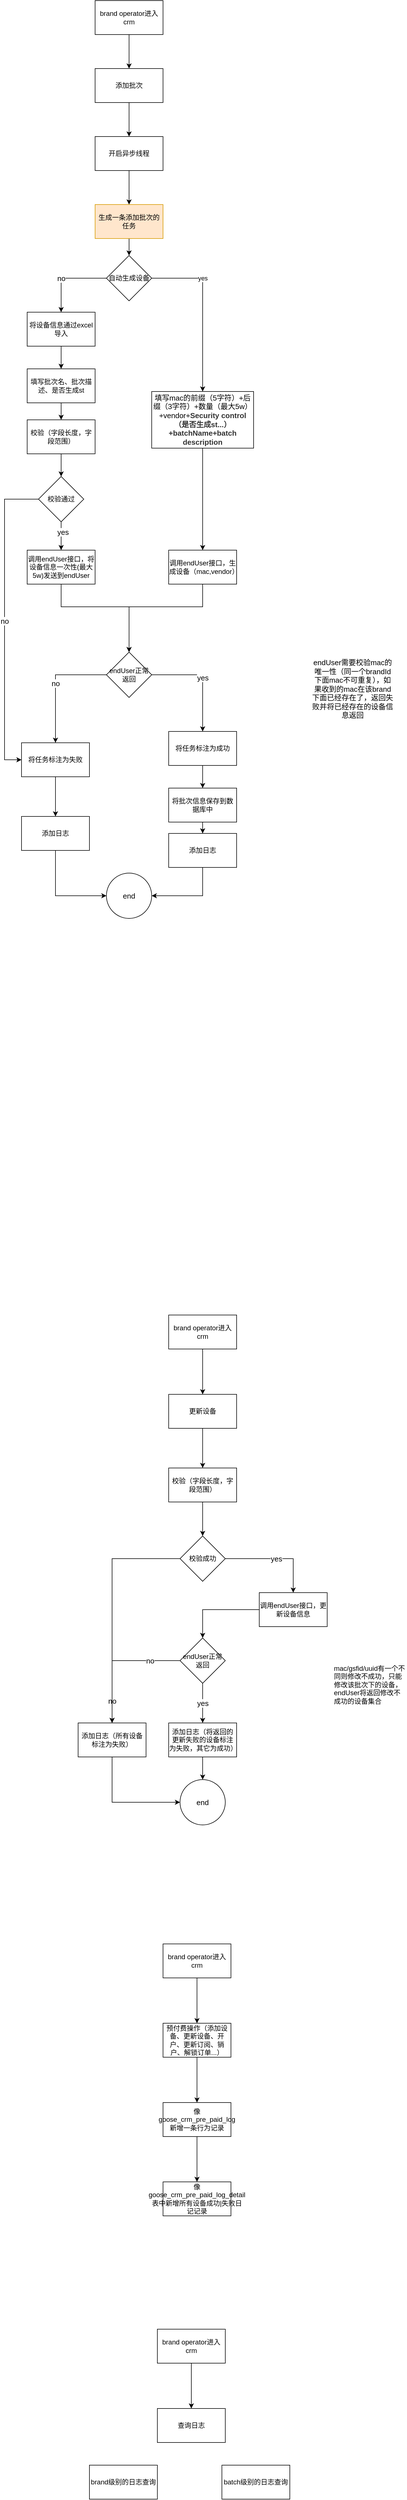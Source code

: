 <mxfile version="20.4.0" type="github">
  <diagram id="p1AXJYc_SpONw6VFGxzo" name="第 1 页">
    <mxGraphModel dx="1422" dy="1931" grid="1" gridSize="10" guides="1" tooltips="1" connect="1" arrows="1" fold="1" page="1" pageScale="1" pageWidth="827" pageHeight="1169" math="0" shadow="0">
      <root>
        <mxCell id="0" />
        <mxCell id="1" parent="0" />
        <mxCell id="GB9RlgLRgatuVVAukmtW-3" value="" style="edgeStyle=orthogonalEdgeStyle;rounded=0;orthogonalLoop=1;jettySize=auto;html=1;" parent="1" source="GB9RlgLRgatuVVAukmtW-1" target="GB9RlgLRgatuVVAukmtW-2" edge="1">
          <mxGeometry relative="1" as="geometry" />
        </mxCell>
        <mxCell id="GB9RlgLRgatuVVAukmtW-1" value="生成一条添加批次的任务" style="rounded=0;whiteSpace=wrap;html=1;fillColor=#FFE6CC;strokeColor=#d79b00;" parent="1" vertex="1">
          <mxGeometry x="190" y="10" width="120" height="60" as="geometry" />
        </mxCell>
        <mxCell id="GB9RlgLRgatuVVAukmtW-5" value="yes" style="edgeStyle=orthogonalEdgeStyle;rounded=0;orthogonalLoop=1;jettySize=auto;html=1;" parent="1" source="GB9RlgLRgatuVVAukmtW-2" target="GB9RlgLRgatuVVAukmtW-4" edge="1">
          <mxGeometry x="-0.379" relative="1" as="geometry">
            <Array as="points">
              <mxPoint x="380" y="140" />
            </Array>
            <mxPoint as="offset" />
          </mxGeometry>
        </mxCell>
        <mxCell id="GB9RlgLRgatuVVAukmtW-50" value="no" style="edgeStyle=orthogonalEdgeStyle;rounded=0;orthogonalLoop=1;jettySize=auto;html=1;fontSize=13;" parent="1" source="GB9RlgLRgatuVVAukmtW-2" target="GB9RlgLRgatuVVAukmtW-49" edge="1">
          <mxGeometry x="0.143" relative="1" as="geometry">
            <mxPoint as="offset" />
          </mxGeometry>
        </mxCell>
        <mxCell id="GB9RlgLRgatuVVAukmtW-2" value="自动生成设备" style="rhombus;whiteSpace=wrap;html=1;rounded=0;" parent="1" vertex="1">
          <mxGeometry x="210" y="100" width="80" height="80" as="geometry" />
        </mxCell>
        <mxCell id="ehhJM1RL-bTGxjUs8TGh-6" style="edgeStyle=orthogonalEdgeStyle;rounded=0;orthogonalLoop=1;jettySize=auto;html=1;" edge="1" parent="1" source="GB9RlgLRgatuVVAukmtW-4" target="GB9RlgLRgatuVVAukmtW-14">
          <mxGeometry relative="1" as="geometry" />
        </mxCell>
        <mxCell id="GB9RlgLRgatuVVAukmtW-4" value="&lt;font style=&quot;font-size: 13px;&quot;&gt;填写mac的前缀（5字符）+后缀（3字符）+数量（最大5w）+vendor+&lt;span style=&quot;color: rgb(51, 51, 51); font-family: &amp;quot;Arial Negreta&amp;quot;, &amp;quot;Arial Normal&amp;quot;, Arial, sans-serif; font-weight: 700; text-align: left;&quot;&gt;Security control（是否生成st...）+batchName+batch description&lt;/span&gt;&lt;/font&gt;" style="whiteSpace=wrap;html=1;rounded=0;" parent="1" vertex="1">
          <mxGeometry x="290" y="340" width="180" height="100" as="geometry" />
        </mxCell>
        <mxCell id="GB9RlgLRgatuVVAukmtW-21" value="" style="edgeStyle=orthogonalEdgeStyle;rounded=0;orthogonalLoop=1;jettySize=auto;html=1;fontSize=13;" parent="1" source="GB9RlgLRgatuVVAukmtW-14" target="GB9RlgLRgatuVVAukmtW-20" edge="1">
          <mxGeometry relative="1" as="geometry">
            <Array as="points">
              <mxPoint x="380" y="720" />
              <mxPoint x="250" y="720" />
            </Array>
          </mxGeometry>
        </mxCell>
        <mxCell id="GB9RlgLRgatuVVAukmtW-23" value="yes" style="edgeStyle=orthogonalEdgeStyle;rounded=0;orthogonalLoop=1;jettySize=auto;html=1;fontSize=13;entryX=0.5;entryY=0;entryDx=0;entryDy=0;" parent="1" source="GB9RlgLRgatuVVAukmtW-20" target="GB9RlgLRgatuVVAukmtW-39" edge="1">
          <mxGeometry relative="1" as="geometry">
            <mxPoint x="380" y="980" as="targetPoint" />
          </mxGeometry>
        </mxCell>
        <mxCell id="GB9RlgLRgatuVVAukmtW-31" value="no" style="edgeStyle=orthogonalEdgeStyle;rounded=0;orthogonalLoop=1;jettySize=auto;html=1;fontSize=13;entryX=0.5;entryY=0;entryDx=0;entryDy=0;" parent="1" source="GB9RlgLRgatuVVAukmtW-20" target="GB9RlgLRgatuVVAukmtW-33" edge="1">
          <mxGeometry relative="1" as="geometry">
            <mxPoint x="180" y="850" as="targetPoint" />
          </mxGeometry>
        </mxCell>
        <mxCell id="GB9RlgLRgatuVVAukmtW-20" value="endUser正常返回" style="rhombus;whiteSpace=wrap;html=1;rounded=0;" parent="1" vertex="1">
          <mxGeometry x="210" y="800" width="80" height="80" as="geometry" />
        </mxCell>
        <mxCell id="GB9RlgLRgatuVVAukmtW-24" value="end" style="ellipse;whiteSpace=wrap;html=1;aspect=fixed;fontSize=13;" parent="1" vertex="1">
          <mxGeometry x="210" y="1190" width="80" height="80" as="geometry" />
        </mxCell>
        <mxCell id="ehhJM1RL-bTGxjUs8TGh-2" value="" style="edgeStyle=orthogonalEdgeStyle;rounded=0;orthogonalLoop=1;jettySize=auto;html=1;" edge="1" parent="1" source="GB9RlgLRgatuVVAukmtW-33" target="ehhJM1RL-bTGxjUs8TGh-1">
          <mxGeometry relative="1" as="geometry" />
        </mxCell>
        <mxCell id="GB9RlgLRgatuVVAukmtW-33" value="将任务标注为失败" style="whiteSpace=wrap;html=1;rounded=0;" parent="1" vertex="1">
          <mxGeometry x="60" y="960" width="120" height="60" as="geometry" />
        </mxCell>
        <mxCell id="GB9RlgLRgatuVVAukmtW-59" value="" style="edgeStyle=orthogonalEdgeStyle;rounded=0;orthogonalLoop=1;jettySize=auto;html=1;fontSize=13;" parent="1" source="GB9RlgLRgatuVVAukmtW-35" target="GB9RlgLRgatuVVAukmtW-58" edge="1">
          <mxGeometry relative="1" as="geometry" />
        </mxCell>
        <mxCell id="GB9RlgLRgatuVVAukmtW-35" value="添加批次" style="rounded=0;whiteSpace=wrap;html=1;" parent="1" vertex="1">
          <mxGeometry x="190" y="-230" width="120" height="60" as="geometry" />
        </mxCell>
        <mxCell id="GB9RlgLRgatuVVAukmtW-38" value="" style="edgeStyle=orthogonalEdgeStyle;rounded=0;orthogonalLoop=1;jettySize=auto;html=1;fontSize=13;" parent="1" source="GB9RlgLRgatuVVAukmtW-37" target="GB9RlgLRgatuVVAukmtW-35" edge="1">
          <mxGeometry relative="1" as="geometry" />
        </mxCell>
        <mxCell id="GB9RlgLRgatuVVAukmtW-37" value="brand operator进入crm" style="rounded=0;whiteSpace=wrap;html=1;" parent="1" vertex="1">
          <mxGeometry x="190" y="-350" width="120" height="60" as="geometry" />
        </mxCell>
        <mxCell id="GB9RlgLRgatuVVAukmtW-128" value="" style="edgeStyle=orthogonalEdgeStyle;rounded=0;orthogonalLoop=1;jettySize=auto;html=1;fontSize=13;" parent="1" source="GB9RlgLRgatuVVAukmtW-39" target="GB9RlgLRgatuVVAukmtW-127" edge="1">
          <mxGeometry relative="1" as="geometry" />
        </mxCell>
        <mxCell id="GB9RlgLRgatuVVAukmtW-39" value="将任务标注为成功" style="whiteSpace=wrap;html=1;rounded=0;" parent="1" vertex="1">
          <mxGeometry x="320" y="940" width="120" height="60" as="geometry" />
        </mxCell>
        <mxCell id="GB9RlgLRgatuVVAukmtW-46" value="endUser需要校验mac的唯一性（同一个brandId下面mac不可重复），如果收到的mac在该brand下面已经存在了，返回失败并将已经存在的设备信息返回" style="text;html=1;strokeColor=none;fillColor=none;align=center;verticalAlign=middle;whiteSpace=wrap;rounded=0;fontSize=13;" parent="1" vertex="1">
          <mxGeometry x="570" y="800" width="150" height="130" as="geometry" />
        </mxCell>
        <mxCell id="GB9RlgLRgatuVVAukmtW-77" value="" style="edgeStyle=orthogonalEdgeStyle;rounded=0;orthogonalLoop=1;jettySize=auto;html=1;fontSize=13;" parent="1" source="GB9RlgLRgatuVVAukmtW-49" target="GB9RlgLRgatuVVAukmtW-76" edge="1">
          <mxGeometry relative="1" as="geometry" />
        </mxCell>
        <mxCell id="GB9RlgLRgatuVVAukmtW-49" value="将设备信息通过excel导入" style="whiteSpace=wrap;html=1;rounded=0;" parent="1" vertex="1">
          <mxGeometry x="70" y="200" width="120" height="60" as="geometry" />
        </mxCell>
        <mxCell id="GB9RlgLRgatuVVAukmtW-54" value="" style="edgeStyle=orthogonalEdgeStyle;rounded=0;orthogonalLoop=1;jettySize=auto;html=1;fontSize=13;" parent="1" source="GB9RlgLRgatuVVAukmtW-51" target="GB9RlgLRgatuVVAukmtW-53" edge="1">
          <mxGeometry relative="1" as="geometry" />
        </mxCell>
        <mxCell id="GB9RlgLRgatuVVAukmtW-51" value="校验（字段长度，字段范围）" style="whiteSpace=wrap;html=1;rounded=0;" parent="1" vertex="1">
          <mxGeometry x="70" y="390" width="120" height="60" as="geometry" />
        </mxCell>
        <mxCell id="GB9RlgLRgatuVVAukmtW-56" value="no" style="edgeStyle=orthogonalEdgeStyle;rounded=0;orthogonalLoop=1;jettySize=auto;html=1;fontSize=13;entryX=0;entryY=0.5;entryDx=0;entryDy=0;" parent="1" source="GB9RlgLRgatuVVAukmtW-53" target="GB9RlgLRgatuVVAukmtW-33" edge="1">
          <mxGeometry relative="1" as="geometry">
            <mxPoint x="340" y="1620" as="targetPoint" />
            <Array as="points">
              <mxPoint x="30" y="530" />
              <mxPoint x="30" y="990" />
            </Array>
          </mxGeometry>
        </mxCell>
        <mxCell id="GB9RlgLRgatuVVAukmtW-125" style="edgeStyle=orthogonalEdgeStyle;rounded=0;orthogonalLoop=1;jettySize=auto;html=1;entryX=0.5;entryY=0;entryDx=0;entryDy=0;fontSize=13;" parent="1" source="GB9RlgLRgatuVVAukmtW-53" target="GB9RlgLRgatuVVAukmtW-79" edge="1">
          <mxGeometry relative="1" as="geometry" />
        </mxCell>
        <mxCell id="GB9RlgLRgatuVVAukmtW-126" value="yes" style="edgeLabel;html=1;align=center;verticalAlign=middle;resizable=0;points=[];fontSize=13;" parent="GB9RlgLRgatuVVAukmtW-125" vertex="1" connectable="0">
          <mxGeometry x="-0.306" y="3" relative="1" as="geometry">
            <mxPoint as="offset" />
          </mxGeometry>
        </mxCell>
        <mxCell id="GB9RlgLRgatuVVAukmtW-53" value="校验通过" style="rhombus;whiteSpace=wrap;html=1;rounded=0;" parent="1" vertex="1">
          <mxGeometry x="90" y="490" width="80" height="80" as="geometry" />
        </mxCell>
        <mxCell id="GB9RlgLRgatuVVAukmtW-60" value="" style="edgeStyle=orthogonalEdgeStyle;rounded=0;orthogonalLoop=1;jettySize=auto;html=1;fontSize=13;" parent="1" source="GB9RlgLRgatuVVAukmtW-58" target="GB9RlgLRgatuVVAukmtW-1" edge="1">
          <mxGeometry relative="1" as="geometry" />
        </mxCell>
        <mxCell id="GB9RlgLRgatuVVAukmtW-58" value="开启异步线程" style="rounded=0;whiteSpace=wrap;html=1;" parent="1" vertex="1">
          <mxGeometry x="190" y="-110" width="120" height="60" as="geometry" />
        </mxCell>
        <mxCell id="GB9RlgLRgatuVVAukmtW-78" value="" style="edgeStyle=orthogonalEdgeStyle;rounded=0;orthogonalLoop=1;jettySize=auto;html=1;fontSize=13;" parent="1" source="GB9RlgLRgatuVVAukmtW-76" target="GB9RlgLRgatuVVAukmtW-51" edge="1">
          <mxGeometry relative="1" as="geometry" />
        </mxCell>
        <mxCell id="GB9RlgLRgatuVVAukmtW-76" value="填写批次名、批次描述、是否生成st" style="whiteSpace=wrap;html=1;rounded=0;" parent="1" vertex="1">
          <mxGeometry x="70" y="300" width="120" height="60" as="geometry" />
        </mxCell>
        <mxCell id="GB9RlgLRgatuVVAukmtW-82" style="edgeStyle=orthogonalEdgeStyle;rounded=0;orthogonalLoop=1;jettySize=auto;html=1;entryX=0.5;entryY=0;entryDx=0;entryDy=0;fontSize=13;" parent="1" source="GB9RlgLRgatuVVAukmtW-79" target="GB9RlgLRgatuVVAukmtW-20" edge="1">
          <mxGeometry relative="1" as="geometry">
            <Array as="points">
              <mxPoint x="130" y="720" />
              <mxPoint x="250" y="720" />
            </Array>
          </mxGeometry>
        </mxCell>
        <mxCell id="GB9RlgLRgatuVVAukmtW-79" value="调用endUser接口，将设备信息一次性(最大5w)发送到endUser" style="whiteSpace=wrap;html=1;rounded=0;" parent="1" vertex="1">
          <mxGeometry x="70" y="620" width="120" height="60" as="geometry" />
        </mxCell>
        <mxCell id="GB9RlgLRgatuVVAukmtW-99" value="" style="edgeStyle=orthogonalEdgeStyle;rounded=0;orthogonalLoop=1;jettySize=auto;html=1;fontSize=13;entryX=0.5;entryY=0;entryDx=0;entryDy=0;" parent="1" source="GB9RlgLRgatuVVAukmtW-84" target="GB9RlgLRgatuVVAukmtW-89" edge="1">
          <mxGeometry relative="1" as="geometry">
            <mxPoint x="380" y="2090" as="targetPoint" />
          </mxGeometry>
        </mxCell>
        <mxCell id="GB9RlgLRgatuVVAukmtW-84" value="更新设备" style="rounded=0;whiteSpace=wrap;html=1;" parent="1" vertex="1">
          <mxGeometry x="320" y="2110" width="120" height="60" as="geometry" />
        </mxCell>
        <mxCell id="GB9RlgLRgatuVVAukmtW-85" value="" style="edgeStyle=orthogonalEdgeStyle;rounded=0;orthogonalLoop=1;jettySize=auto;html=1;fontSize=13;" parent="1" source="GB9RlgLRgatuVVAukmtW-86" target="GB9RlgLRgatuVVAukmtW-84" edge="1">
          <mxGeometry relative="1" as="geometry" />
        </mxCell>
        <mxCell id="GB9RlgLRgatuVVAukmtW-86" value="brand operator进入crm" style="rounded=0;whiteSpace=wrap;html=1;" parent="1" vertex="1">
          <mxGeometry x="320" y="1970" width="120" height="60" as="geometry" />
        </mxCell>
        <mxCell id="GB9RlgLRgatuVVAukmtW-92" value="" style="edgeStyle=orthogonalEdgeStyle;rounded=0;orthogonalLoop=1;jettySize=auto;html=1;fontSize=13;" parent="1" source="GB9RlgLRgatuVVAukmtW-89" target="GB9RlgLRgatuVVAukmtW-91" edge="1">
          <mxGeometry relative="1" as="geometry" />
        </mxCell>
        <mxCell id="GB9RlgLRgatuVVAukmtW-89" value="校验（字段长度，字段范围）" style="whiteSpace=wrap;html=1;rounded=0;" parent="1" vertex="1">
          <mxGeometry x="320" y="2240" width="120" height="60" as="geometry" />
        </mxCell>
        <mxCell id="GB9RlgLRgatuVVAukmtW-94" value="yes" style="edgeStyle=orthogonalEdgeStyle;rounded=0;orthogonalLoop=1;jettySize=auto;html=1;fontSize=13;" parent="1" source="GB9RlgLRgatuVVAukmtW-91" target="GB9RlgLRgatuVVAukmtW-93" edge="1">
          <mxGeometry relative="1" as="geometry" />
        </mxCell>
        <mxCell id="GB9RlgLRgatuVVAukmtW-120" style="edgeStyle=orthogonalEdgeStyle;rounded=0;orthogonalLoop=1;jettySize=auto;html=1;entryX=0.5;entryY=0;entryDx=0;entryDy=0;fontSize=13;" parent="1" source="GB9RlgLRgatuVVAukmtW-91" target="GB9RlgLRgatuVVAukmtW-116" edge="1">
          <mxGeometry relative="1" as="geometry" />
        </mxCell>
        <mxCell id="GB9RlgLRgatuVVAukmtW-121" value="no" style="edgeLabel;html=1;align=center;verticalAlign=middle;resizable=0;points=[];fontSize=13;" parent="GB9RlgLRgatuVVAukmtW-120" vertex="1" connectable="0">
          <mxGeometry x="0.08" y="-1" relative="1" as="geometry">
            <mxPoint x="1" y="149" as="offset" />
          </mxGeometry>
        </mxCell>
        <mxCell id="GB9RlgLRgatuVVAukmtW-91" value="校验成功" style="rhombus;whiteSpace=wrap;html=1;rounded=0;" parent="1" vertex="1">
          <mxGeometry x="340" y="2360" width="80" height="80" as="geometry" />
        </mxCell>
        <mxCell id="ehhJM1RL-bTGxjUs8TGh-8" style="edgeStyle=orthogonalEdgeStyle;rounded=0;orthogonalLoop=1;jettySize=auto;html=1;entryX=0.5;entryY=0;entryDx=0;entryDy=0;" edge="1" parent="1" source="GB9RlgLRgatuVVAukmtW-93" target="GB9RlgLRgatuVVAukmtW-103">
          <mxGeometry relative="1" as="geometry" />
        </mxCell>
        <mxCell id="GB9RlgLRgatuVVAukmtW-93" value="调用endUser接口，更新设备信息" style="whiteSpace=wrap;html=1;rounded=0;" parent="1" vertex="1">
          <mxGeometry x="480" y="2460" width="120" height="60" as="geometry" />
        </mxCell>
        <mxCell id="GB9RlgLRgatuVVAukmtW-101" value="yes" style="edgeStyle=orthogonalEdgeStyle;rounded=0;orthogonalLoop=1;jettySize=auto;html=1;fontSize=13;entryX=0.5;entryY=0;entryDx=0;entryDy=0;" parent="1" source="GB9RlgLRgatuVVAukmtW-103" target="GB9RlgLRgatuVVAukmtW-113" edge="1">
          <mxGeometry relative="1" as="geometry">
            <mxPoint x="380" y="2750" as="targetPoint" />
          </mxGeometry>
        </mxCell>
        <mxCell id="GB9RlgLRgatuVVAukmtW-102" value="no" style="edgeStyle=orthogonalEdgeStyle;rounded=0;orthogonalLoop=1;jettySize=auto;html=1;fontSize=13;entryX=0.5;entryY=0;entryDx=0;entryDy=0;" parent="1" source="GB9RlgLRgatuVVAukmtW-103" target="GB9RlgLRgatuVVAukmtW-116" edge="1">
          <mxGeometry x="-0.538" relative="1" as="geometry">
            <mxPoint x="240" y="2640" as="targetPoint" />
            <mxPoint as="offset" />
            <Array as="points">
              <mxPoint x="220" y="2580" />
            </Array>
          </mxGeometry>
        </mxCell>
        <mxCell id="GB9RlgLRgatuVVAukmtW-103" value="endUser正常返回" style="rhombus;whiteSpace=wrap;html=1;rounded=0;" parent="1" vertex="1">
          <mxGeometry x="340" y="2540" width="80" height="80" as="geometry" />
        </mxCell>
        <mxCell id="GB9RlgLRgatuVVAukmtW-104" value="end" style="ellipse;whiteSpace=wrap;html=1;aspect=fixed;fontSize=13;" parent="1" vertex="1">
          <mxGeometry x="340" y="2790" width="80" height="80" as="geometry" />
        </mxCell>
        <mxCell id="GB9RlgLRgatuVVAukmtW-115" value="" style="edgeStyle=orthogonalEdgeStyle;rounded=0;orthogonalLoop=1;jettySize=auto;html=1;fontSize=13;" parent="1" source="GB9RlgLRgatuVVAukmtW-113" target="GB9RlgLRgatuVVAukmtW-104" edge="1">
          <mxGeometry relative="1" as="geometry" />
        </mxCell>
        <mxCell id="GB9RlgLRgatuVVAukmtW-113" value="添加日志（将返回的更新失败的设备标注为失败，其它为成功）" style="whiteSpace=wrap;html=1;rounded=0;" parent="1" vertex="1">
          <mxGeometry x="320" y="2690" width="120" height="60" as="geometry" />
        </mxCell>
        <mxCell id="GB9RlgLRgatuVVAukmtW-117" style="edgeStyle=orthogonalEdgeStyle;rounded=0;orthogonalLoop=1;jettySize=auto;html=1;entryX=0;entryY=0.5;entryDx=0;entryDy=0;fontSize=13;" parent="1" source="GB9RlgLRgatuVVAukmtW-116" target="GB9RlgLRgatuVVAukmtW-104" edge="1">
          <mxGeometry relative="1" as="geometry">
            <Array as="points">
              <mxPoint x="220" y="2830" />
            </Array>
          </mxGeometry>
        </mxCell>
        <mxCell id="GB9RlgLRgatuVVAukmtW-116" value="添加日志（所有设备标注为失败）" style="whiteSpace=wrap;html=1;rounded=0;" parent="1" vertex="1">
          <mxGeometry x="160" y="2690" width="120" height="60" as="geometry" />
        </mxCell>
        <mxCell id="GB9RlgLRgatuVVAukmtW-124" value="" style="edgeStyle=orthogonalEdgeStyle;rounded=0;orthogonalLoop=1;jettySize=auto;html=1;fontSize=13;" parent="1" source="GB9RlgLRgatuVVAukmtW-122" target="GB9RlgLRgatuVVAukmtW-24" edge="1">
          <mxGeometry relative="1" as="geometry">
            <Array as="points">
              <mxPoint x="380" y="1230" />
            </Array>
          </mxGeometry>
        </mxCell>
        <mxCell id="GB9RlgLRgatuVVAukmtW-122" value="添加日志" style="whiteSpace=wrap;html=1;rounded=0;" parent="1" vertex="1">
          <mxGeometry x="320" y="1120" width="120" height="60" as="geometry" />
        </mxCell>
        <mxCell id="GB9RlgLRgatuVVAukmtW-129" value="" style="edgeStyle=orthogonalEdgeStyle;rounded=0;orthogonalLoop=1;jettySize=auto;html=1;fontSize=13;" parent="1" source="GB9RlgLRgatuVVAukmtW-127" target="GB9RlgLRgatuVVAukmtW-122" edge="1">
          <mxGeometry relative="1" as="geometry" />
        </mxCell>
        <mxCell id="GB9RlgLRgatuVVAukmtW-127" value="将批次信息保存到数据库中" style="whiteSpace=wrap;html=1;rounded=0;" parent="1" vertex="1">
          <mxGeometry x="320" y="1040" width="120" height="60" as="geometry" />
        </mxCell>
        <mxCell id="ehhJM1RL-bTGxjUs8TGh-3" style="edgeStyle=orthogonalEdgeStyle;rounded=0;orthogonalLoop=1;jettySize=auto;html=1;entryX=0;entryY=0.5;entryDx=0;entryDy=0;" edge="1" parent="1" source="ehhJM1RL-bTGxjUs8TGh-1" target="GB9RlgLRgatuVVAukmtW-24">
          <mxGeometry relative="1" as="geometry">
            <Array as="points">
              <mxPoint x="120" y="1230" />
            </Array>
          </mxGeometry>
        </mxCell>
        <mxCell id="ehhJM1RL-bTGxjUs8TGh-1" value="添加日志" style="whiteSpace=wrap;html=1;rounded=0;" vertex="1" parent="1">
          <mxGeometry x="60" y="1090" width="120" height="60" as="geometry" />
        </mxCell>
        <mxCell id="GB9RlgLRgatuVVAukmtW-14" value="调用endUser接口，生成设备（mac,vendor）" style="whiteSpace=wrap;html=1;rounded=0;" parent="1" vertex="1">
          <mxGeometry x="320" y="620" width="120" height="60" as="geometry" />
        </mxCell>
        <mxCell id="ehhJM1RL-bTGxjUs8TGh-10" value="mac/gsfid/uuid有一个不同则修改不成功，只能修改该批次下的设备，endUser将返回修改不成功的设备集合" style="text;whiteSpace=wrap;html=1;" vertex="1" parent="1">
          <mxGeometry x="610" y="2580" width="130" height="40" as="geometry" />
        </mxCell>
        <mxCell id="ehhJM1RL-bTGxjUs8TGh-13" value="" style="edgeStyle=orthogonalEdgeStyle;rounded=0;orthogonalLoop=1;jettySize=auto;html=1;" edge="1" parent="1" source="ehhJM1RL-bTGxjUs8TGh-11" target="ehhJM1RL-bTGxjUs8TGh-12">
          <mxGeometry relative="1" as="geometry" />
        </mxCell>
        <mxCell id="ehhJM1RL-bTGxjUs8TGh-11" value="brand operator进入crm" style="rounded=0;whiteSpace=wrap;html=1;" vertex="1" parent="1">
          <mxGeometry x="310" y="3080" width="120" height="60" as="geometry" />
        </mxCell>
        <mxCell id="ehhJM1RL-bTGxjUs8TGh-24" value="" style="edgeStyle=orthogonalEdgeStyle;rounded=0;orthogonalLoop=1;jettySize=auto;html=1;" edge="1" parent="1" source="ehhJM1RL-bTGxjUs8TGh-12" target="ehhJM1RL-bTGxjUs8TGh-23">
          <mxGeometry relative="1" as="geometry" />
        </mxCell>
        <mxCell id="ehhJM1RL-bTGxjUs8TGh-12" value="预付费操作（添加设备、更新设备、开户、更新订阅、销户、解锁订单...）" style="whiteSpace=wrap;html=1;rounded=0;" vertex="1" parent="1">
          <mxGeometry x="310" y="3220" width="120" height="60" as="geometry" />
        </mxCell>
        <mxCell id="ehhJM1RL-bTGxjUs8TGh-26" value="" style="edgeStyle=orthogonalEdgeStyle;rounded=0;orthogonalLoop=1;jettySize=auto;html=1;" edge="1" parent="1" source="ehhJM1RL-bTGxjUs8TGh-23" target="ehhJM1RL-bTGxjUs8TGh-25">
          <mxGeometry relative="1" as="geometry" />
        </mxCell>
        <mxCell id="ehhJM1RL-bTGxjUs8TGh-23" value="像goose_crm_pre_paid_log新增一条行为记录" style="whiteSpace=wrap;html=1;rounded=0;" vertex="1" parent="1">
          <mxGeometry x="310" y="3360" width="120" height="60" as="geometry" />
        </mxCell>
        <mxCell id="ehhJM1RL-bTGxjUs8TGh-25" value="像goose_crm_pre_paid_log_detail表中新增所有设备成功|失败日记记录" style="whiteSpace=wrap;html=1;rounded=0;" vertex="1" parent="1">
          <mxGeometry x="310" y="3500" width="120" height="60" as="geometry" />
        </mxCell>
        <mxCell id="ehhJM1RL-bTGxjUs8TGh-29" value="" style="edgeStyle=orthogonalEdgeStyle;rounded=0;orthogonalLoop=1;jettySize=auto;html=1;" edge="1" parent="1" source="ehhJM1RL-bTGxjUs8TGh-27" target="ehhJM1RL-bTGxjUs8TGh-28">
          <mxGeometry relative="1" as="geometry" />
        </mxCell>
        <mxCell id="ehhJM1RL-bTGxjUs8TGh-27" value="brand operator进入crm" style="rounded=0;whiteSpace=wrap;html=1;" vertex="1" parent="1">
          <mxGeometry x="300" y="3760" width="120" height="60" as="geometry" />
        </mxCell>
        <mxCell id="ehhJM1RL-bTGxjUs8TGh-28" value="查询日志" style="whiteSpace=wrap;html=1;rounded=0;" vertex="1" parent="1">
          <mxGeometry x="300" y="3900" width="120" height="60" as="geometry" />
        </mxCell>
        <mxCell id="ehhJM1RL-bTGxjUs8TGh-31" value="brand级别的日志查询" style="whiteSpace=wrap;html=1;rounded=0;" vertex="1" parent="1">
          <mxGeometry x="180" y="4000" width="120" height="60" as="geometry" />
        </mxCell>
        <mxCell id="ehhJM1RL-bTGxjUs8TGh-32" value="batch级别的日志查询" style="whiteSpace=wrap;html=1;rounded=0;" vertex="1" parent="1">
          <mxGeometry x="414" y="4000" width="120" height="60" as="geometry" />
        </mxCell>
      </root>
    </mxGraphModel>
  </diagram>
</mxfile>
